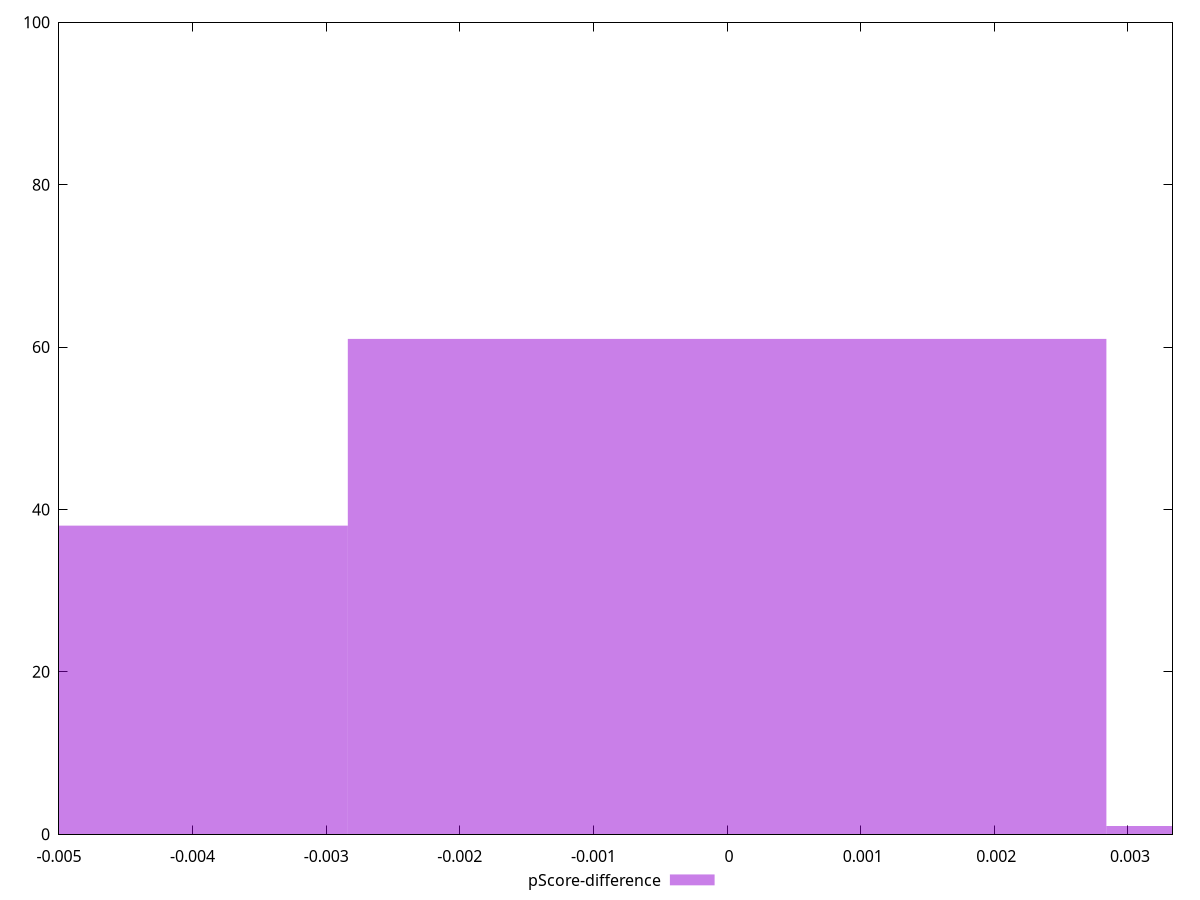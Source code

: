reset

$pScoreDifference <<EOF
0 61
-0.005677200227537968 38
0.005677200227537968 1
EOF

set key outside below
set boxwidth 0.005677200227537968
set xrange [-0.0050000000000000044:0.0033333333333332993]
set yrange [0:100]
set trange [0:100]
set style fill transparent solid 0.5 noborder
set terminal svg size 640, 490 enhanced background rgb 'white'
set output "report_00018_2021-02-10T15-25-16.877Z/unused-css-rules/samples/pages+cached/pScore-difference/histogram.svg"

plot $pScoreDifference title "pScore-difference" with boxes

reset
